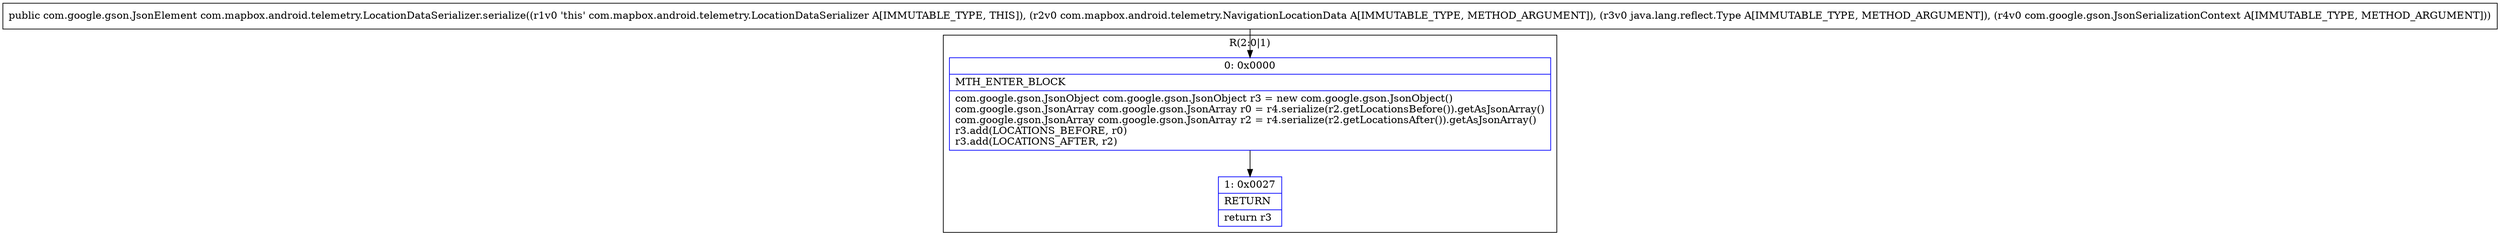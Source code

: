 digraph "CFG forcom.mapbox.android.telemetry.LocationDataSerializer.serialize(Lcom\/mapbox\/android\/telemetry\/NavigationLocationData;Ljava\/lang\/reflect\/Type;Lcom\/google\/gson\/JsonSerializationContext;)Lcom\/google\/gson\/JsonElement;" {
subgraph cluster_Region_1546557255 {
label = "R(2:0|1)";
node [shape=record,color=blue];
Node_0 [shape=record,label="{0\:\ 0x0000|MTH_ENTER_BLOCK\l|com.google.gson.JsonObject com.google.gson.JsonObject r3 = new com.google.gson.JsonObject()\lcom.google.gson.JsonArray com.google.gson.JsonArray r0 = r4.serialize(r2.getLocationsBefore()).getAsJsonArray()\lcom.google.gson.JsonArray com.google.gson.JsonArray r2 = r4.serialize(r2.getLocationsAfter()).getAsJsonArray()\lr3.add(LOCATIONS_BEFORE, r0)\lr3.add(LOCATIONS_AFTER, r2)\l}"];
Node_1 [shape=record,label="{1\:\ 0x0027|RETURN\l|return r3\l}"];
}
MethodNode[shape=record,label="{public com.google.gson.JsonElement com.mapbox.android.telemetry.LocationDataSerializer.serialize((r1v0 'this' com.mapbox.android.telemetry.LocationDataSerializer A[IMMUTABLE_TYPE, THIS]), (r2v0 com.mapbox.android.telemetry.NavigationLocationData A[IMMUTABLE_TYPE, METHOD_ARGUMENT]), (r3v0 java.lang.reflect.Type A[IMMUTABLE_TYPE, METHOD_ARGUMENT]), (r4v0 com.google.gson.JsonSerializationContext A[IMMUTABLE_TYPE, METHOD_ARGUMENT])) }"];
MethodNode -> Node_0;
Node_0 -> Node_1;
}

